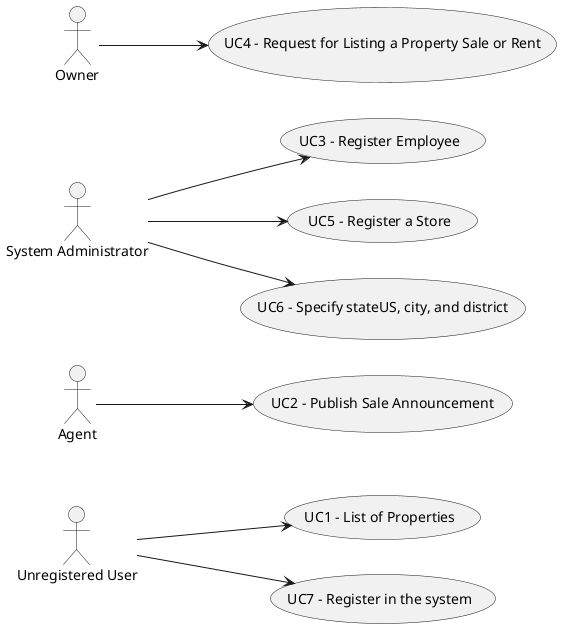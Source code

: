 @startuml
'skinparam monochrome true
skinparam packageStyle rectangle
'skinparam shadowing false

skinparam rectangle{
    BorderColor yellow
}

'title Use Case Diagram Example

left to right direction

usecase "UC1 - List of Properties" as UC1
"Unregistered User" --> UC1
usecase "UC2 - Publish Sale Announcement" as UC2
Agent --> UC2
usecase "UC3 - Register Employee" as UC3
"System Administrator" --> UC3
usecase "UC4 - Request for Listing a Property Sale or Rent" as UC4
Owner-->UC4
usecase "UC5 - Register a Store" as UC5
"System Administrator" --> UC5
usecase "UC6 - Specify stateUS, city, and district" as UC6
"System Administrator" --> UC6
usecase "UC7 - Register in the system" as UC7
"Unregistered User" --> UC7

@enduml